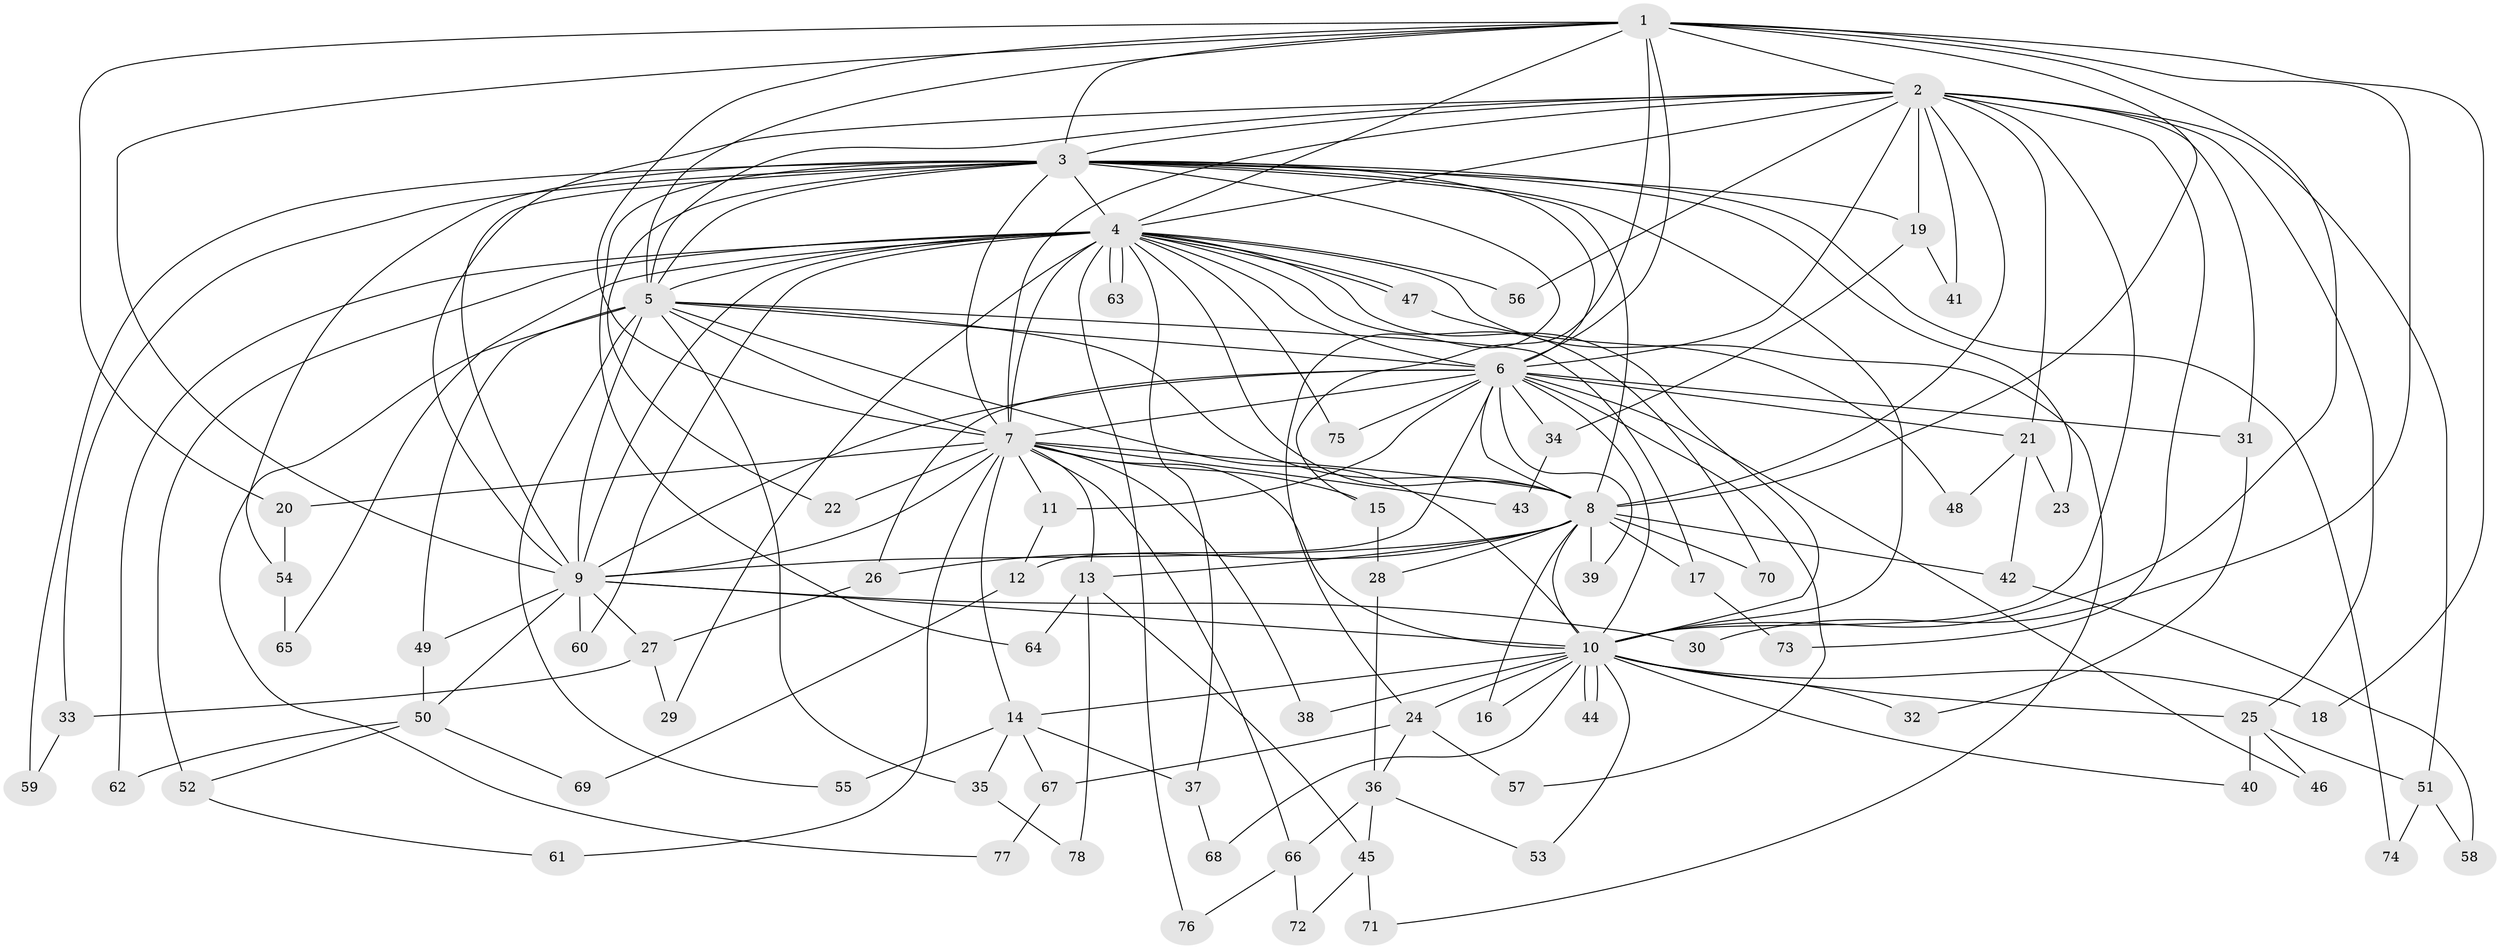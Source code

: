 // Generated by graph-tools (version 1.1) at 2025/34/03/09/25 02:34:38]
// undirected, 78 vertices, 181 edges
graph export_dot {
graph [start="1"]
  node [color=gray90,style=filled];
  1;
  2;
  3;
  4;
  5;
  6;
  7;
  8;
  9;
  10;
  11;
  12;
  13;
  14;
  15;
  16;
  17;
  18;
  19;
  20;
  21;
  22;
  23;
  24;
  25;
  26;
  27;
  28;
  29;
  30;
  31;
  32;
  33;
  34;
  35;
  36;
  37;
  38;
  39;
  40;
  41;
  42;
  43;
  44;
  45;
  46;
  47;
  48;
  49;
  50;
  51;
  52;
  53;
  54;
  55;
  56;
  57;
  58;
  59;
  60;
  61;
  62;
  63;
  64;
  65;
  66;
  67;
  68;
  69;
  70;
  71;
  72;
  73;
  74;
  75;
  76;
  77;
  78;
  1 -- 2;
  1 -- 3;
  1 -- 4;
  1 -- 5;
  1 -- 6;
  1 -- 7;
  1 -- 8;
  1 -- 9;
  1 -- 10;
  1 -- 15;
  1 -- 18;
  1 -- 20;
  1 -- 30;
  2 -- 3;
  2 -- 4;
  2 -- 5;
  2 -- 6;
  2 -- 7;
  2 -- 8;
  2 -- 9;
  2 -- 10;
  2 -- 19;
  2 -- 21;
  2 -- 25;
  2 -- 31;
  2 -- 41;
  2 -- 51;
  2 -- 56;
  2 -- 73;
  3 -- 4;
  3 -- 5;
  3 -- 6;
  3 -- 7;
  3 -- 8;
  3 -- 9;
  3 -- 10;
  3 -- 19;
  3 -- 22;
  3 -- 23;
  3 -- 24;
  3 -- 33;
  3 -- 54;
  3 -- 59;
  3 -- 64;
  3 -- 74;
  4 -- 5;
  4 -- 6;
  4 -- 7;
  4 -- 8;
  4 -- 9;
  4 -- 10;
  4 -- 29;
  4 -- 37;
  4 -- 47;
  4 -- 47;
  4 -- 52;
  4 -- 56;
  4 -- 60;
  4 -- 62;
  4 -- 63;
  4 -- 63;
  4 -- 65;
  4 -- 70;
  4 -- 71;
  4 -- 75;
  4 -- 76;
  5 -- 6;
  5 -- 7;
  5 -- 8;
  5 -- 9;
  5 -- 10;
  5 -- 17;
  5 -- 35;
  5 -- 49;
  5 -- 55;
  5 -- 77;
  6 -- 7;
  6 -- 8;
  6 -- 9;
  6 -- 10;
  6 -- 11;
  6 -- 12;
  6 -- 21;
  6 -- 26;
  6 -- 31;
  6 -- 34;
  6 -- 39;
  6 -- 46;
  6 -- 57;
  6 -- 75;
  7 -- 8;
  7 -- 9;
  7 -- 10;
  7 -- 11;
  7 -- 13;
  7 -- 14;
  7 -- 15;
  7 -- 20;
  7 -- 22;
  7 -- 38;
  7 -- 43;
  7 -- 61;
  7 -- 66;
  8 -- 9;
  8 -- 10;
  8 -- 13;
  8 -- 16;
  8 -- 17;
  8 -- 26;
  8 -- 28;
  8 -- 39;
  8 -- 42;
  8 -- 70;
  9 -- 10;
  9 -- 27;
  9 -- 30;
  9 -- 49;
  9 -- 50;
  9 -- 60;
  10 -- 14;
  10 -- 16;
  10 -- 18;
  10 -- 24;
  10 -- 25;
  10 -- 32;
  10 -- 38;
  10 -- 40;
  10 -- 44;
  10 -- 44;
  10 -- 53;
  10 -- 68;
  11 -- 12;
  12 -- 69;
  13 -- 45;
  13 -- 64;
  13 -- 78;
  14 -- 35;
  14 -- 37;
  14 -- 55;
  14 -- 67;
  15 -- 28;
  17 -- 73;
  19 -- 34;
  19 -- 41;
  20 -- 54;
  21 -- 23;
  21 -- 42;
  21 -- 48;
  24 -- 36;
  24 -- 57;
  24 -- 67;
  25 -- 40;
  25 -- 46;
  25 -- 51;
  26 -- 27;
  27 -- 29;
  27 -- 33;
  28 -- 36;
  31 -- 32;
  33 -- 59;
  34 -- 43;
  35 -- 78;
  36 -- 45;
  36 -- 53;
  36 -- 66;
  37 -- 68;
  42 -- 58;
  45 -- 71;
  45 -- 72;
  47 -- 48;
  49 -- 50;
  50 -- 52;
  50 -- 62;
  50 -- 69;
  51 -- 58;
  51 -- 74;
  52 -- 61;
  54 -- 65;
  66 -- 72;
  66 -- 76;
  67 -- 77;
}
